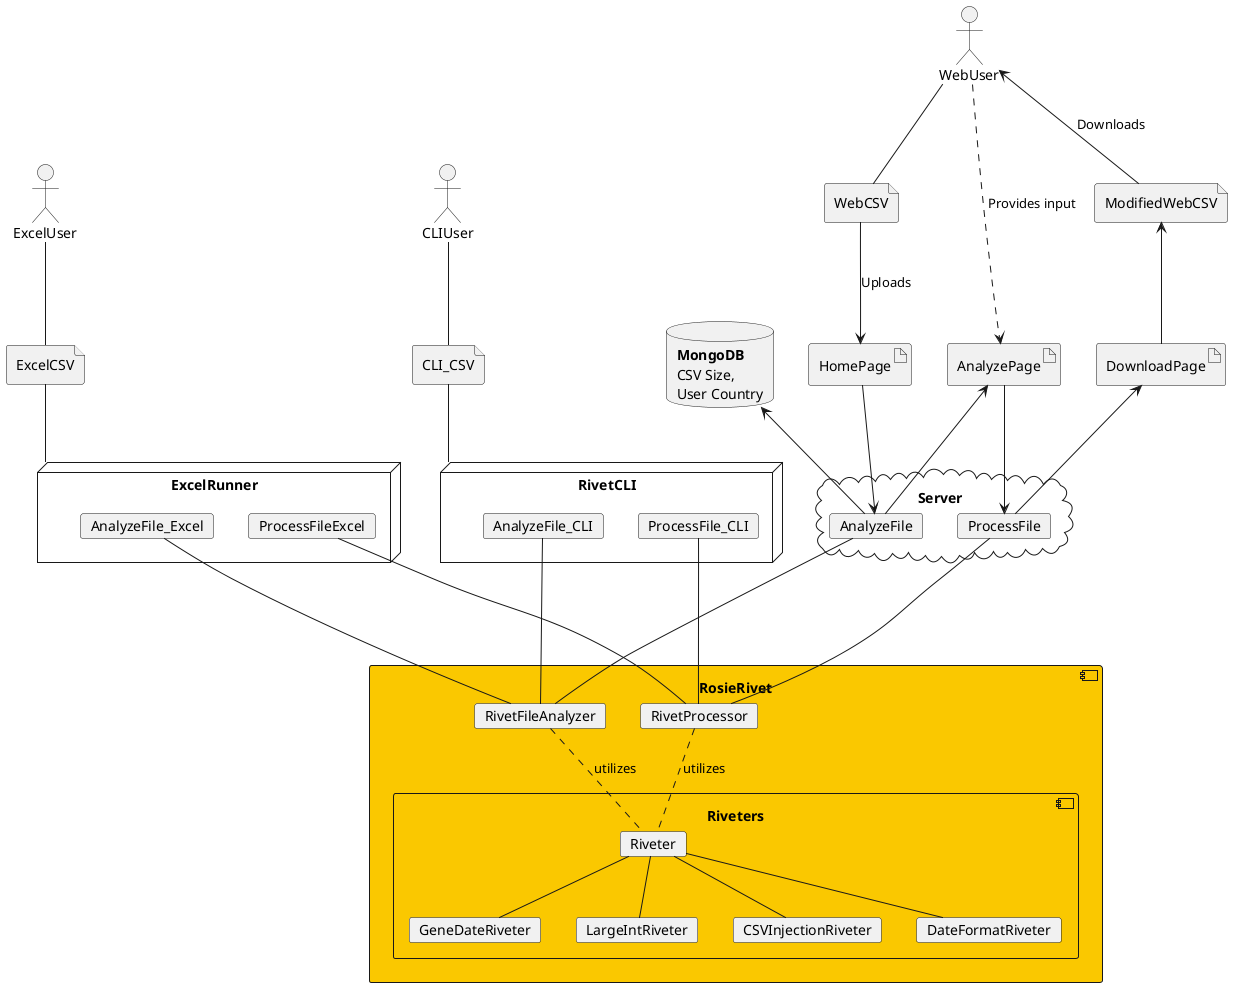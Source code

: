 @startuml
    skinparam FontSize 18

    'Three users, order them
    actor WebUser 
    actor ExcelUser
    actor CLIUser

    ' Order the users (will be hidden)

    ' Web files and artifacts
    file WebCSV
    file ModifiedWebCSV
    artifact HomePage
    artifact AnalyzePage
    artifact DownloadPage

    ' CLI files and artifacts
    file CLI_CSV
    

    ' Excel Files and artifacts
    file ExcelCSV

    'Three interfaces to run
    cloud Server {
        card AnalyzeFile
        card ProcessFile
    }

    node ExcelRunner {
        card AnalyzeFile_Excel
        card ProcessFileExcel
    }

    node RivetCLI {
        card AnalyzeFile_CLI
        card ProcessFile_CLI
    }
    component RosieRivet #FAC800 {
        card RivetFileAnalyzer
        card RivetProcessor
        'within riveters, have Apply AND Analyze functions
        component Riveters {
            card Riveter
            card GeneDateRiveter
            card LargeIntRiveter
            card CSVInjectionRiveter
            card DateFormatRiveter

            Riveter -- GeneDateRiveter
            Riveter -- LargeIntRiveter
            Riveter -- CSVInjectionRiveter
            Riveter -- DateFormatRiveter
        }
        RivetFileAnalyzer .. Riveter : utilizes
        RivetProcessor .. Riveter : utilizes
        
    }

    database MongoDB [
        <b>MongoDB</b>
        CSV Size,
        User Country
    ]

    'USERS 
    WebUser -- WebCSV
    ExcelUser -- ExcelCSV 
    CLIUser -- CLI_CSV
    ' WEB INTERFACE FLOW
    MongoDB <-- AnalyzeFile

    
    WebCSV --> HomePage : Uploads
    AnalyzeFile <-- HomePage
    
    AnalyzeFile --- RivetFileAnalyzer
    AnalyzeFile_Excel --- RivetFileAnalyzer
    AnalyzeFile_CLI --- RivetFileAnalyzer

    AnalyzePage <-- AnalyzeFile
    WebUser ..> AnalyzePage : Provides input
    AnalyzePage --> ProcessFile
    
    
    DownloadPage <-- ProcessFile
    ProcessFile --- RivetProcessor
    ProcessFileExcel --- RivetProcessor
    ProcessFile_CLI --- RivetProcessor


    ModifiedWebCSV <-- DownloadPage
    WebUser <-- ModifiedWebCSV : Downloads

    'FORMATTING FOR WEBUSER TO BE HAPPY
    MongoDB -[hidden] HomePage
    HomePage -[hidden] AnalyzePage
    AnalyzePage -[hidden] DownloadPage


    ExcelCSV -- ExcelRunner
    
    CLI_CSV -- RivetCLI

    

@enduml